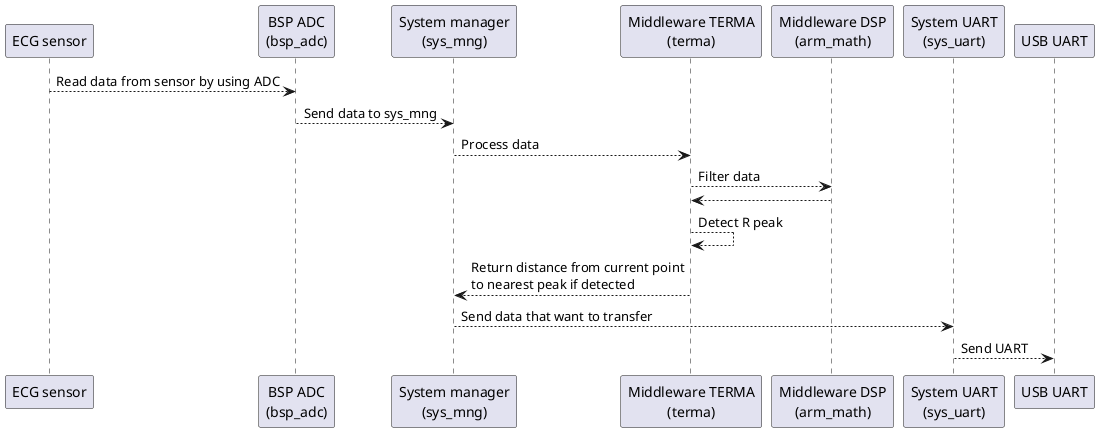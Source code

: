 @startuml

participant SENSOR   as "ECG sensor"
participant BSP_ADC  as "BSP ADC\n(bsp_adc)"
participant SYS_MNG  as "System manager\n(sys_mng)"
participant TERMA    as "Middleware TERMA\n(terma)"
participant DSP      as "Middleware DSP\n(arm_math)"
participant SYS_UART as "System UART\n(sys_uart)"
participant USB_UART as "USB UART"

SENSOR    --> BSP_ADC : Read data from sensor by using ADC
BSP_ADC   --> SYS_MNG : Send data to sys_mng 
SYS_MNG   --> TERMA   : Process data
TERMA     --> DSP     : Filter data
DSP       --> TERMA   : 
TERMA     --> TERMA   : Detect R peak
TERMA     --> SYS_MNG : Return distance from current point\nto nearest peak if detected
SYS_MNG   --> SYS_UART: Send data that want to transfer 
SYS_UART  --> USB_UART: Send UART

@enduml